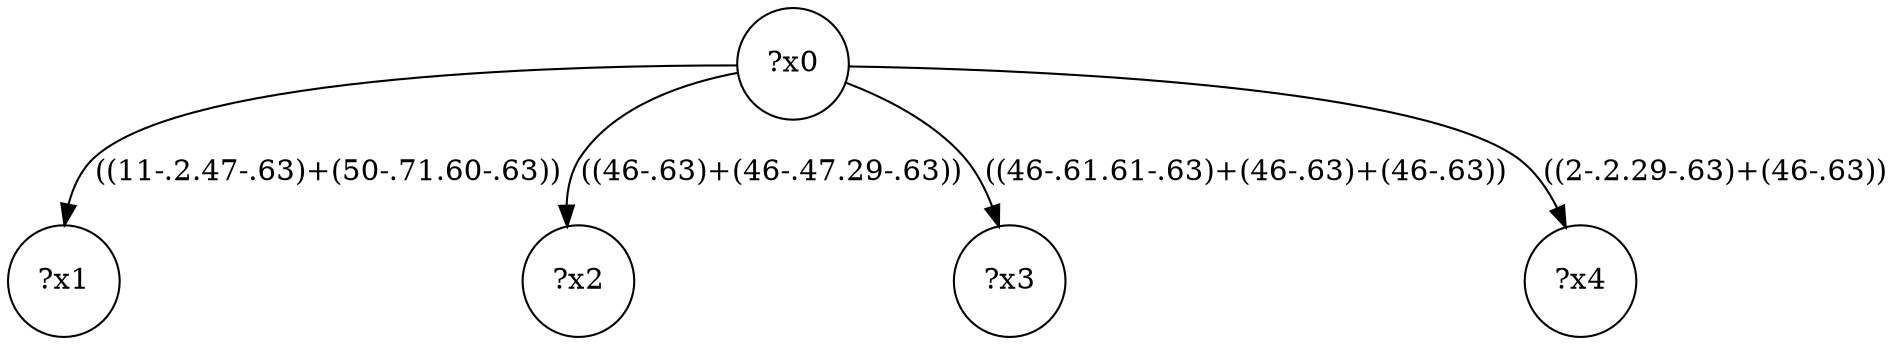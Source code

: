 digraph g {
	x0 [shape=circle, label="?x0"];
	x1 [shape=circle, label="?x1"];
	x0 -> x1 [label="((11-.2.47-.63)+(50-.71.60-.63))"];
	x2 [shape=circle, label="?x2"];
	x0 -> x2 [label="((46-.63)+(46-.47.29-.63))"];
	x3 [shape=circle, label="?x3"];
	x0 -> x3 [label="((46-.61.61-.63)+(46-.63)+(46-.63))"];
	x4 [shape=circle, label="?x4"];
	x0 -> x4 [label="((2-.2.29-.63)+(46-.63))"];
}
